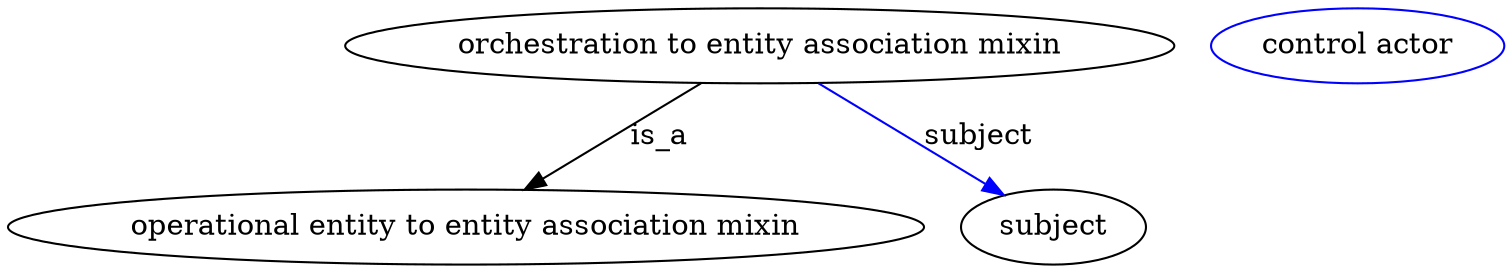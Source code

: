 digraph {
	graph [bb="0,0,717.87,123"];
	node [label="\N"];
	"orchestration to entity association mixin"	[height=0.5,
		label="orchestration to entity association mixin",
		pos="360.68,105",
		width=5.5245];
	"operational entity to entity association mixin"	[height=0.5,
		pos="219.68,18",
		width=6.1022];
	"orchestration to entity association mixin" -> "operational entity to entity association mixin"	[label=is_a,
		lp="312.68,61.5",
		pos="e,247.83,35.967 332.49,87.003 310.68,73.858 280.3,55.546 256.57,41.237"];
	subject	[height=0.5,
		pos="501.68,18",
		width=1.2277];
	"orchestration to entity association mixin" -> subject	[color=blue,
		label=subject,
		lp="465.68,61.5",
		pos="e,477.75,33.424 388.88,87.003 411.96,73.084 444.66,53.374 468.91,38.755",
		style=solid];
	"orchestration to entity association mixin_subject"	[color=blue,
		height=0.5,
		label="control actor",
		pos="647.68,105",
		width=1.9498];
}
